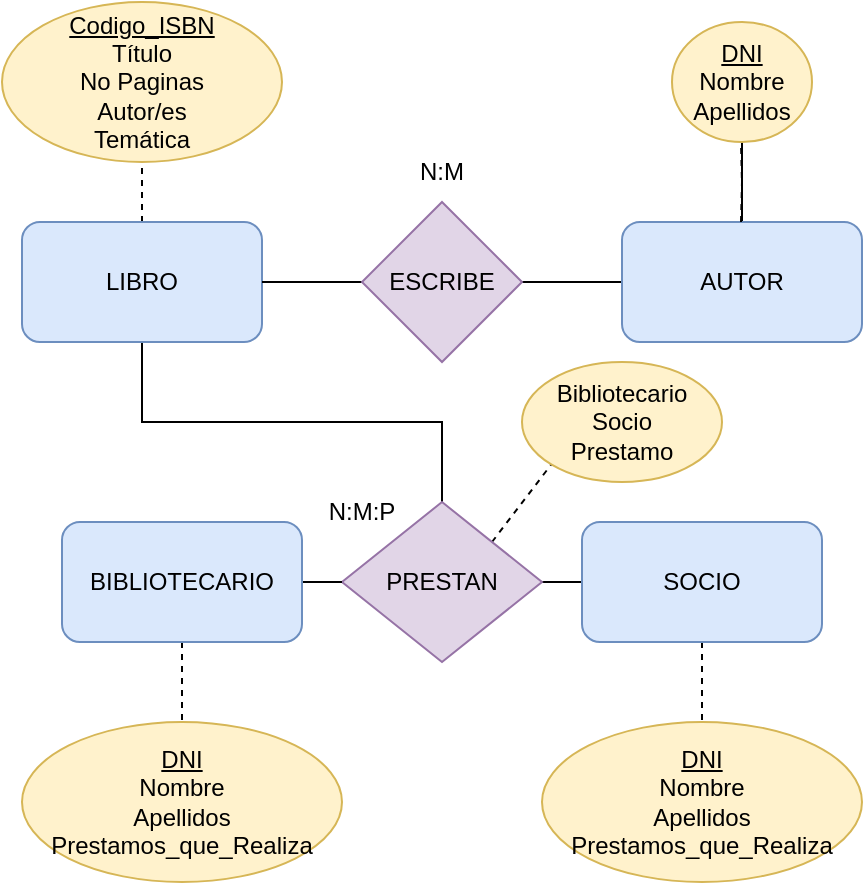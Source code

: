 <mxfile version="20.4.0" type="github">
  <diagram id="R2lEEEUBdFMjLlhIrx00" name="Page-1">
    <mxGraphModel dx="868" dy="460" grid="1" gridSize="10" guides="1" tooltips="1" connect="1" arrows="0" fold="1" page="1" pageScale="1" pageWidth="1169" pageHeight="827" math="0" shadow="0" extFonts="Permanent Marker^https://fonts.googleapis.com/css?family=Permanent+Marker">
      <root>
        <mxCell id="0" />
        <mxCell id="1" parent="0" />
        <mxCell id="nWsmJTP2L-feIXoF9uxJ-5" style="edgeStyle=orthogonalEdgeStyle;rounded=0;orthogonalLoop=1;jettySize=auto;html=1;exitX=0;exitY=0.5;exitDx=0;exitDy=0;entryX=1;entryY=0.5;entryDx=0;entryDy=0;endArrow=none;endFill=0;" parent="1" source="nWsmJTP2L-feIXoF9uxJ-2" target="nWsmJTP2L-feIXoF9uxJ-4" edge="1">
          <mxGeometry relative="1" as="geometry" />
        </mxCell>
        <mxCell id="NoCUBr3YmFsB6c4Bj7rv-18" style="edgeStyle=orthogonalEdgeStyle;rounded=0;orthogonalLoop=1;jettySize=auto;html=1;exitX=0.5;exitY=0;exitDx=0;exitDy=0;entryX=0.5;entryY=1;entryDx=0;entryDy=0;endArrow=none;endFill=0;" edge="1" parent="1" source="nWsmJTP2L-feIXoF9uxJ-2" target="NoCUBr3YmFsB6c4Bj7rv-17">
          <mxGeometry relative="1" as="geometry" />
        </mxCell>
        <mxCell id="nWsmJTP2L-feIXoF9uxJ-2" value="AUTOR" style="rounded=1;whiteSpace=wrap;html=1;fillColor=#dae8fc;strokeColor=#6c8ebf;" parent="1" vertex="1">
          <mxGeometry x="610" y="320" width="120" height="60" as="geometry" />
        </mxCell>
        <mxCell id="nWsmJTP2L-feIXoF9uxJ-27" style="edgeStyle=orthogonalEdgeStyle;rounded=0;orthogonalLoop=1;jettySize=auto;html=1;exitX=0.5;exitY=0;exitDx=0;exitDy=0;entryX=0.5;entryY=1;entryDx=0;entryDy=0;endArrow=none;endFill=0;dashed=1;" parent="1" source="nWsmJTP2L-feIXoF9uxJ-3" target="nWsmJTP2L-feIXoF9uxJ-26" edge="1">
          <mxGeometry relative="1" as="geometry" />
        </mxCell>
        <mxCell id="NoCUBr3YmFsB6c4Bj7rv-14" style="edgeStyle=orthogonalEdgeStyle;rounded=0;orthogonalLoop=1;jettySize=auto;html=1;exitX=0.5;exitY=1;exitDx=0;exitDy=0;entryX=0.5;entryY=0;entryDx=0;entryDy=0;endArrow=none;endFill=0;" edge="1" parent="1" source="nWsmJTP2L-feIXoF9uxJ-3" target="nWsmJTP2L-feIXoF9uxJ-13">
          <mxGeometry relative="1" as="geometry" />
        </mxCell>
        <mxCell id="nWsmJTP2L-feIXoF9uxJ-3" value="LIBRO" style="rounded=1;whiteSpace=wrap;html=1;fillColor=#dae8fc;strokeColor=#6c8ebf;" parent="1" vertex="1">
          <mxGeometry x="310" y="320" width="120" height="60" as="geometry" />
        </mxCell>
        <mxCell id="nWsmJTP2L-feIXoF9uxJ-6" style="edgeStyle=orthogonalEdgeStyle;rounded=0;orthogonalLoop=1;jettySize=auto;html=1;exitX=0;exitY=0.5;exitDx=0;exitDy=0;entryX=1;entryY=0.5;entryDx=0;entryDy=0;endArrow=none;endFill=0;" parent="1" source="nWsmJTP2L-feIXoF9uxJ-4" target="nWsmJTP2L-feIXoF9uxJ-3" edge="1">
          <mxGeometry relative="1" as="geometry" />
        </mxCell>
        <mxCell id="nWsmJTP2L-feIXoF9uxJ-4" value="ESCRIBE" style="rhombus;whiteSpace=wrap;html=1;fillColor=#e1d5e7;strokeColor=#9673a6;" parent="1" vertex="1">
          <mxGeometry x="480" y="310" width="80" height="80" as="geometry" />
        </mxCell>
        <mxCell id="nWsmJTP2L-feIXoF9uxJ-14" style="edgeStyle=orthogonalEdgeStyle;rounded=0;orthogonalLoop=1;jettySize=auto;html=1;exitX=0;exitY=0.5;exitDx=0;exitDy=0;entryX=1;entryY=0.5;entryDx=0;entryDy=0;endArrow=none;endFill=0;" parent="1" source="nWsmJTP2L-feIXoF9uxJ-12" target="nWsmJTP2L-feIXoF9uxJ-13" edge="1">
          <mxGeometry relative="1" as="geometry" />
        </mxCell>
        <mxCell id="NoCUBr3YmFsB6c4Bj7rv-16" style="edgeStyle=orthogonalEdgeStyle;rounded=0;orthogonalLoop=1;jettySize=auto;html=1;exitX=0.5;exitY=1;exitDx=0;exitDy=0;entryX=0.5;entryY=0;entryDx=0;entryDy=0;endArrow=none;endFill=0;dashed=1;" edge="1" parent="1" source="nWsmJTP2L-feIXoF9uxJ-12" target="NoCUBr3YmFsB6c4Bj7rv-15">
          <mxGeometry relative="1" as="geometry" />
        </mxCell>
        <mxCell id="nWsmJTP2L-feIXoF9uxJ-12" value="SOCIO" style="rounded=1;whiteSpace=wrap;html=1;fillColor=#dae8fc;strokeColor=#6c8ebf;" parent="1" vertex="1">
          <mxGeometry x="590" y="470" width="120" height="60" as="geometry" />
        </mxCell>
        <mxCell id="NoCUBr3YmFsB6c4Bj7rv-12" style="rounded=0;orthogonalLoop=1;jettySize=auto;html=1;exitX=1;exitY=0;exitDx=0;exitDy=0;entryX=0;entryY=1;entryDx=0;entryDy=0;dashed=1;endArrow=none;endFill=0;" edge="1" parent="1" source="nWsmJTP2L-feIXoF9uxJ-13" target="NoCUBr3YmFsB6c4Bj7rv-11">
          <mxGeometry relative="1" as="geometry" />
        </mxCell>
        <mxCell id="nWsmJTP2L-feIXoF9uxJ-13" value="PRESTAN" style="rhombus;whiteSpace=wrap;html=1;fillColor=#e1d5e7;strokeColor=#9673a6;" parent="1" vertex="1">
          <mxGeometry x="470" y="460" width="100" height="80" as="geometry" />
        </mxCell>
        <mxCell id="nWsmJTP2L-feIXoF9uxJ-25" style="edgeStyle=orthogonalEdgeStyle;rounded=0;orthogonalLoop=1;jettySize=auto;html=1;exitX=1;exitY=0.5;exitDx=0;exitDy=0;entryX=0;entryY=0.5;entryDx=0;entryDy=0;endArrow=none;endFill=0;" parent="1" source="nWsmJTP2L-feIXoF9uxJ-21" target="nWsmJTP2L-feIXoF9uxJ-13" edge="1">
          <mxGeometry relative="1" as="geometry" />
        </mxCell>
        <mxCell id="NoCUBr3YmFsB6c4Bj7rv-10" style="edgeStyle=orthogonalEdgeStyle;rounded=0;orthogonalLoop=1;jettySize=auto;html=1;exitX=0.5;exitY=1;exitDx=0;exitDy=0;entryX=0.5;entryY=0;entryDx=0;entryDy=0;endArrow=none;endFill=0;dashed=1;" edge="1" parent="1" source="nWsmJTP2L-feIXoF9uxJ-21" target="NoCUBr3YmFsB6c4Bj7rv-9">
          <mxGeometry relative="1" as="geometry" />
        </mxCell>
        <mxCell id="nWsmJTP2L-feIXoF9uxJ-21" value="BIBLIOTECARIO" style="rounded=1;whiteSpace=wrap;html=1;fillColor=#dae8fc;strokeColor=#6c8ebf;" parent="1" vertex="1">
          <mxGeometry x="330" y="470" width="120" height="60" as="geometry" />
        </mxCell>
        <mxCell id="nWsmJTP2L-feIXoF9uxJ-26" value="&lt;u&gt;Codigo_ISBN&lt;/u&gt;&lt;br&gt;Título&lt;br&gt;No Paginas&lt;br&gt;Autor/es&lt;br&gt;Temática" style="ellipse;whiteSpace=wrap;html=1;rounded=1;fillColor=#fff2cc;strokeColor=#d6b656;" parent="1" vertex="1">
          <mxGeometry x="300" y="210" width="140" height="80" as="geometry" />
        </mxCell>
        <mxCell id="NoCUBr3YmFsB6c4Bj7rv-6" value="N:M" style="text;html=1;strokeColor=none;fillColor=none;align=center;verticalAlign=middle;whiteSpace=wrap;rounded=0;" vertex="1" parent="1">
          <mxGeometry x="490" y="280" width="60" height="30" as="geometry" />
        </mxCell>
        <mxCell id="NoCUBr3YmFsB6c4Bj7rv-8" value="N:M:P" style="text;html=1;strokeColor=none;fillColor=none;align=center;verticalAlign=middle;whiteSpace=wrap;rounded=0;" vertex="1" parent="1">
          <mxGeometry x="450" y="450" width="60" height="30" as="geometry" />
        </mxCell>
        <mxCell id="NoCUBr3YmFsB6c4Bj7rv-9" value="&lt;u&gt;DNI&lt;/u&gt;&lt;br&gt;Nombre&lt;br&gt;Apellidos&lt;br&gt;Prestamos_que_Realiza" style="ellipse;whiteSpace=wrap;html=1;fillColor=#fff2cc;strokeColor=#d6b656;" vertex="1" parent="1">
          <mxGeometry x="310" y="570" width="160" height="80" as="geometry" />
        </mxCell>
        <mxCell id="NoCUBr3YmFsB6c4Bj7rv-11" value="Bibliotecario&lt;br&gt;Socio&lt;br&gt;Prestamo" style="ellipse;whiteSpace=wrap;html=1;fillColor=#fff2cc;strokeColor=#d6b656;" vertex="1" parent="1">
          <mxGeometry x="560" y="390" width="100" height="60" as="geometry" />
        </mxCell>
        <mxCell id="NoCUBr3YmFsB6c4Bj7rv-15" value="&lt;u&gt;DNI&lt;/u&gt;&lt;br&gt;Nombre&lt;br&gt;Apellidos&lt;br&gt;Prestamos_que_Realiza" style="ellipse;whiteSpace=wrap;html=1;fillColor=#fff2cc;strokeColor=#d6b656;" vertex="1" parent="1">
          <mxGeometry x="570" y="570" width="160" height="80" as="geometry" />
        </mxCell>
        <mxCell id="NoCUBr3YmFsB6c4Bj7rv-17" value="&lt;u&gt;DNI&lt;/u&gt;&lt;br&gt;Nombre&lt;br&gt;Apellidos" style="ellipse;whiteSpace=wrap;html=1;fillColor=#fff2cc;strokeColor=#d6b656;" vertex="1" parent="1">
          <mxGeometry x="635" y="220" width="70" height="60" as="geometry" />
        </mxCell>
        <mxCell id="NoCUBr3YmFsB6c4Bj7rv-19" style="edgeStyle=orthogonalEdgeStyle;rounded=0;orthogonalLoop=1;jettySize=auto;html=1;exitX=0.5;exitY=0;exitDx=0;exitDy=0;entryX=0.5;entryY=1;entryDx=0;entryDy=0;endArrow=none;endFill=0;dashed=1;" edge="1" parent="1">
          <mxGeometry relative="1" as="geometry">
            <mxPoint x="669.5" y="320" as="sourcePoint" />
            <mxPoint x="669.5" y="280" as="targetPoint" />
          </mxGeometry>
        </mxCell>
      </root>
    </mxGraphModel>
  </diagram>
</mxfile>
